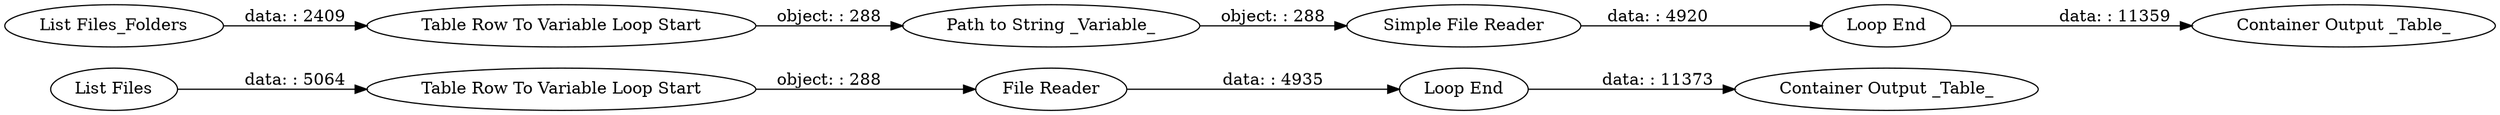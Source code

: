 digraph {
	"5426636247511460200_2" [label="Table Row To Variable Loop Start"]
	"5426636247511460200_23" [label="Table Row To Variable Loop Start"]
	"5426636247511460200_32" [label="Simple File Reader"]
	"5426636247511460200_19" [label="Container Output _Table_"]
	"5426636247511460200_4" [label="List Files"]
	"5426636247511460200_24" [label="Loop End"]
	"5426636247511460200_3" [label="File Reader"]
	"5426636247511460200_22" [label="List Files_Folders"]
	"5426636247511460200_26" [label="Container Output _Table_"]
	"5426636247511460200_27" [label="Path to String _Variable_"]
	"5426636247511460200_18" [label="Loop End"]
	"5426636247511460200_4" -> "5426636247511460200_2" [label="data: : 5064"]
	"5426636247511460200_2" -> "5426636247511460200_3" [label="object: : 288"]
	"5426636247511460200_3" -> "5426636247511460200_18" [label="data: : 4935"]
	"5426636247511460200_23" -> "5426636247511460200_27" [label="object: : 288"]
	"5426636247511460200_27" -> "5426636247511460200_32" [label="object: : 288"]
	"5426636247511460200_24" -> "5426636247511460200_26" [label="data: : 11359"]
	"5426636247511460200_18" -> "5426636247511460200_19" [label="data: : 11373"]
	"5426636247511460200_32" -> "5426636247511460200_24" [label="data: : 4920"]
	"5426636247511460200_22" -> "5426636247511460200_23" [label="data: : 2409"]
	rankdir=LR
}
